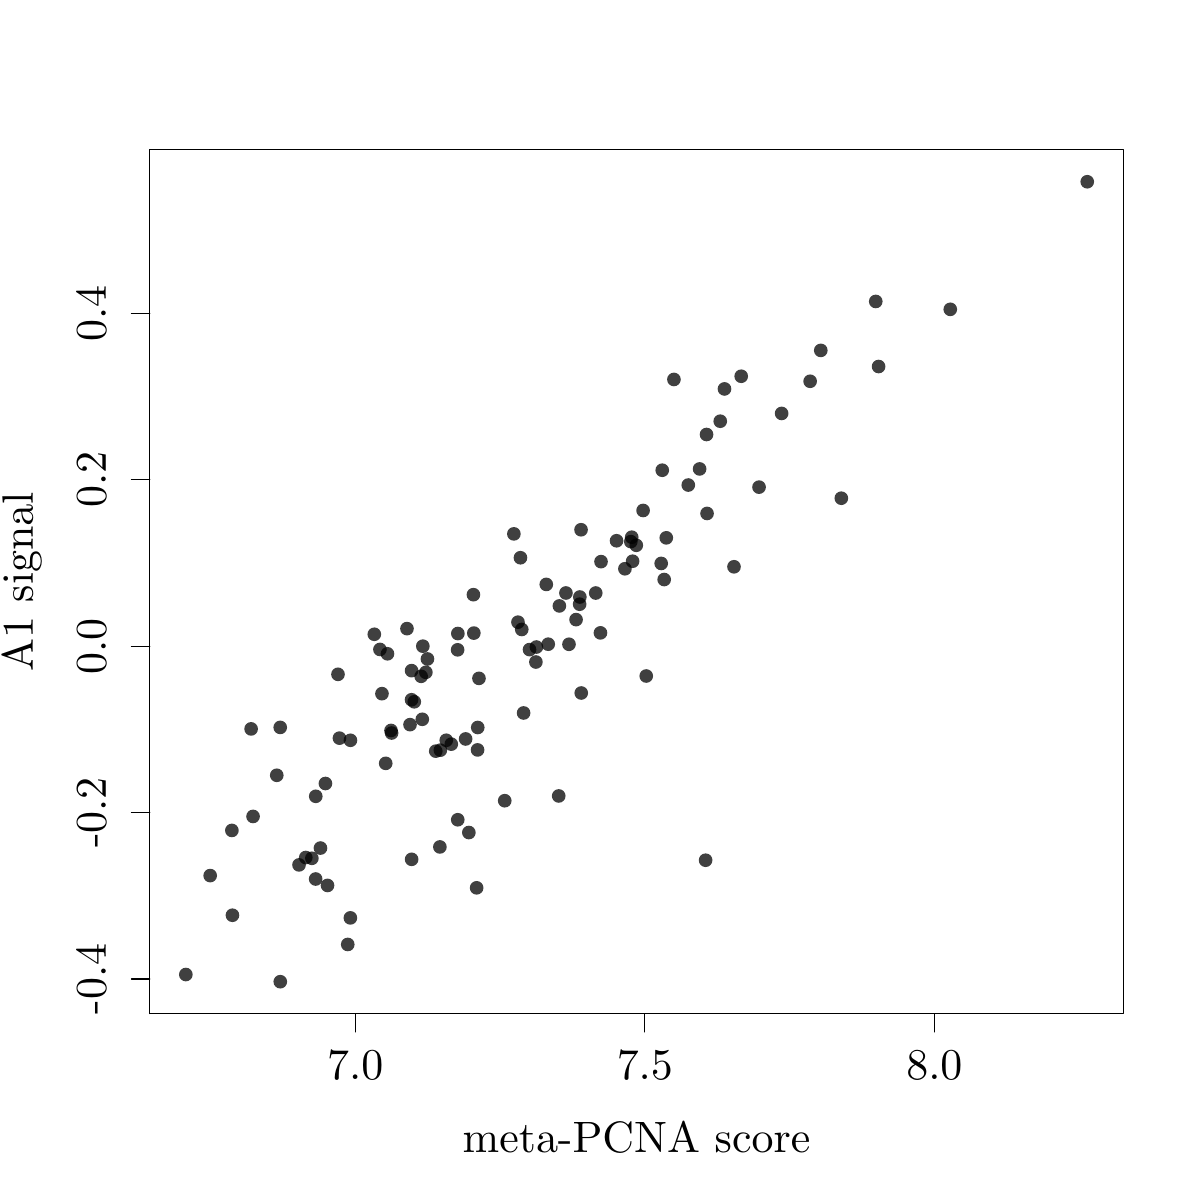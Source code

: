 % Created by tikzDevice version 0.8.1 on 2015-03-21 13:07:38
% !TEX encoding = UTF-8 Unicode
\documentclass[11pt]{memoir}
\nonstopmode

\usepackage{tikz}

\usepackage[active,tightpage,psfixbb]{preview}

\PreviewEnvironment{pgfpicture}

\setlength\PreviewBorder{0pt}

\usepackage{amsmath}
\newcommand{\SweaveOpts}[1]{}  % do not interfere with LaTeX
\newcommand{\SweaveInput}[1]{} % because they are not real TeX commands
\newcommand{\Sexpr}[1]{}       % will only be parsed by R


\usepackage{geometry}
\usepackage{amsmath}
\usepackage{lscape}
\geometry{verbose,tmargin=2.5cm,bmargin=2.5cm,lmargin=2.5cm,rmargin=2.5cm}


\begin{document}

\begin{tikzpicture}[x=1pt,y=1pt]
\definecolor{fillColor}{RGB}{255,255,255}
\path[use as bounding box,fill=fillColor,fill opacity=0.00] (0,0) rectangle (433.62,433.62);
\begin{scope}
\path[clip] ( 54.12, 67.32) rectangle (405.90,379.50);
\definecolor{fillColor}{RGB}{0,0,0}

\path[fill=fillColor,fill opacity=0.75] (392.87,367.94) circle (  2.47);

\path[fill=fillColor,fill opacity=0.75] (255.31,276.61) circle (  2.47);

\path[fill=fillColor,fill opacity=0.75] (135.26,204.42) circle (  2.47);

\path[fill=fillColor,fill opacity=0.75] (169.42,132.78) circle (  2.47);

\path[fill=fillColor,fill opacity=0.75] (100.01,153.47) circle (  2.47);

\path[fill=fillColor,fill opacity=0.75] (233.52,189.34) circle (  2.47);

\path[fill=fillColor,fill opacity=0.75] (171.22,204.85) circle (  2.47);

\path[fill=fillColor,fill opacity=0.75] (148.16,171.77) circle (  2.47);

\path[fill=fillColor,fill opacity=0.75] (261.79,293.08) circle (  2.47);

\path[fill=fillColor,fill opacity=0.75] (232.38,249.16) circle (  2.47);

\path[fill=fillColor,fill opacity=0.75] (238.92,230.02) circle (  2.47);

\path[fill=fillColor,fill opacity=0.75] (202.13,214.67) circle (  2.47);

\path[fill=fillColor,fill opacity=0.75] (159.13,162.55) circle (  2.47);

\path[fill=fillColor,fill opacity=0.75] (204.50,219.34) circle (  2.47);

\path[fill=fillColor,fill opacity=0.75] (265.23,228.81) circle (  2.47);

\path[fill=fillColor,fill opacity=0.75] (228.27,239.50) circle (  2.47);

\path[fill=fillColor,fill opacity=0.75] (189.20,175.99) circle (  2.47);

\path[fill=fillColor,fill opacity=0.75] (182.38,144.28) circle (  2.47);

\path[fill=fillColor,fill opacity=0.75] (243.52,296.50) circle (  2.47);

\path[fill=fillColor,fill opacity=0.75] (205.60,200.81) circle (  2.47);

\path[fill=fillColor,fill opacity=0.75] (148.71,180.76) circle (  2.47);

\path[fill=fillColor,fill opacity=0.75] (191.34,198.88) circle (  2.47);

\path[fill=fillColor,fill opacity=0.75] (201.89,146.00) circle (  2.47);

\path[fill=fillColor,fill opacity=0.75] (248.71,258.35) circle (  2.47);

\path[fill=fillColor,fill opacity=0.75] (304.01,253.59) circle (  2.47);

\path[fill=fillColor,fill opacity=0.75] (172.23,112.80) circle (  2.47);

\path[fill=fillColor,fill opacity=0.75] (296.59,307.00) circle (  2.47);

\path[fill=fillColor,fill opacity=0.75] (317.48,301.17) circle (  2.47);

\path[fill=fillColor,fill opacity=0.75] (267.83,297.66) circle (  2.47);

\path[fill=fillColor,fill opacity=0.75] (187.17,208.79) circle (  2.47);

\path[fill=fillColor,fill opacity=0.75] (152.79,200.12) circle (  2.47);

\path[fill=fillColor,fill opacity=0.75] (254.97,122.78) circle (  2.47);

\path[fill=fillColor,fill opacity=0.75] (227.94,237.90) circle (  2.47);

\path[fill=fillColor,fill opacity=0.75] (255.49,248.08) circle (  2.47);

\path[fill=fillColor,fill opacity=0.75] (148.73,191.28) circle (  2.47);

\path[fill=fillColor,fill opacity=0.75] (141.50,168.74) circle (  2.47);

\path[fill=fillColor,fill opacity=0.75] (148.74,123.10) circle (  2.47);

\path[fill=fillColor,fill opacity=0.75] (154.46,195.50) circle (  2.47);

\path[fill=fillColor,fill opacity=0.75] (209.45,215.29) circle (  2.47);

\path[fill=fillColor,fill opacity=0.75] (110.49,123.75) circle (  2.47);

\path[fill=fillColor,fill opacity=0.75] (240.00,224.20) circle (  2.47);

\path[fill=fillColor,fill opacity=0.75] ( 75.95,117.22) circle (  2.47);

\path[fill=fillColor,fill opacity=0.75] (282.44,284.22) circle (  2.47);

\path[fill=fillColor,fill opacity=0.75] (198.10,200.84) circle (  2.47);

\path[fill=fillColor,fill opacity=0.75] (153.88,190.67) circle (  2.47);

\path[fill=fillColor,fill opacity=0.75] (222.79,238.21) circle (  2.47);

\path[fill=fillColor,fill opacity=0.75] (193.64,194.40) circle (  2.47);

\path[fill=fillColor,fill opacity=0.75] (163.07,164.72) circle (  2.47);

\path[fill=fillColor,fill opacity=0.75] (292.74,295.84) circle (  2.47);

\path[fill=fillColor,fill opacity=0.75] (147.06,206.46) circle (  2.47);

\path[fill=fillColor,fill opacity=0.75] (165.45,204.69) circle (  2.47);

\path[fill=fillColor,fill opacity=0.75] (209.96,242.19) circle (  2.47);

\path[fill=fillColor,fill opacity=0.75] (165.36,198.80) circle (  2.47);

\path[fill=fillColor,fill opacity=0.75] (152.18,189.23) circle (  2.47);

\path[fill=fillColor,fill opacity=0.75] (260.26,281.41) circle (  2.47);

\path[fill=fillColor,fill opacity=0.75] (168.25,166.60) circle (  2.47);

\path[fill=fillColor,fill opacity=0.75] (138.02,182.96) circle (  2.47);

\path[fill=fillColor,fill opacity=0.75] (225.81,228.09) circle (  2.47);

\path[fill=fillColor,fill opacity=0.75] (274.28,257.59) circle (  2.47);

\path[fill=fillColor,fill opacity=0.75] (239.30,263.70) circle (  2.47);

\path[fill=fillColor,fill opacity=0.75] (165.41,137.40) circle (  2.47);

\path[fill=fillColor,fill opacity=0.75] (228.59,230.82) circle (  2.47);

\path[fill=fillColor,fill opacity=0.75] (114.06,115.99) circle (  2.47);

\path[fill=fillColor,fill opacity=0.75] (188.06,232.08) circle (  2.47);

\path[fill=fillColor,fill opacity=0.75] (139.37,157.78) circle (  2.47);

\path[fill=fillColor,fill opacity=0.75] (101.28, 78.88) circle (  2.47);

\path[fill=fillColor,fill opacity=0.75] (122.13,189.95) circle (  2.47);

\path[fill=fillColor,fill opacity=0.75] (193.83,199.81) circle (  2.47);

\path[fill=fillColor,fill opacity=0.75] (210.03,183.20) circle (  2.47);

\path[fill=fillColor,fill opacity=0.75] ( 83.79,133.54) circle (  2.47);

\path[fill=fillColor,fill opacity=0.75] (141.29,169.66) circle (  2.47);

\path[fill=fillColor,fill opacity=0.75] ( 91.44,138.60) circle (  2.47);

\path[fill=fillColor,fill opacity=0.75] (114.10,145.87) circle (  2.47);

\path[fill=fillColor,fill opacity=0.75] (215.27,219.33) circle (  2.47);

\path[fill=fillColor,fill opacity=0.75] (152.59,173.70) circle (  2.47);

\path[fill=fillColor,fill opacity=0.75] (126.61,101.94) circle (  2.47);

\path[fill=fillColor,fill opacity=0.75] (118.35,113.67) circle (  2.47);

\path[fill=fillColor,fill opacity=0.75] (216.97,204.93) circle (  2.47);

\path[fill=fillColor,fill opacity=0.75] ( 90.74,170.23) circle (  2.47);

\path[fill=fillColor,fill opacity=0.75] (137.29,198.94) circle (  2.47);

\path[fill=fillColor,fill opacity=0.75] (229.92,236.58) circle (  2.47);

\path[fill=fillColor,fill opacity=0.75] (117.59,150.50) circle (  2.47);

\path[fill=fillColor,fill opacity=0.75] (240.76,239.27) circle (  2.47);

\path[fill=fillColor,fill opacity=0.75] (209.52,217.89) circle (  2.47);

\path[fill=fillColor,fill opacity=0.75] (158.95,127.58) circle (  2.47);

\path[fill=fillColor,fill opacity=0.75] (197.40,222.44) circle (  2.47);

\path[fill=fillColor,fill opacity=0.75] (126.63,166.11) circle (  2.47);

\path[fill=fillColor,fill opacity=0.75] (101.26,170.77) circle (  2.47);

\path[fill=fillColor,fill opacity=0.75] (185.69,240.70) circle (  2.47);

\path[fill=fillColor,fill opacity=0.75] (108.05,121.09) circle (  2.47);

\path[fill=fillColor,fill opacity=0.75] (343.38,321.84) circle (  2.47);

\path[fill=fillColor,fill opacity=0.75] (122.66,166.89) circle (  2.47);

\path[fill=fillColor,fill opacity=0.75] (171.07,218.73) circle (  2.47);

\path[fill=fillColor,fill opacity=0.75] (173.07,188.49) circle (  2.47);

\path[fill=fillColor,fill opacity=0.75] (217.18,230.67) circle (  2.47);

\path[fill=fillColor,fill opacity=0.75] (157.46,162.19) circle (  2.47);

\path[fill=fillColor,fill opacity=0.75] (112.69,123.47) circle (  2.47);

\path[fill=fillColor,fill opacity=0.75] ( 67.15, 81.47) circle (  2.47);

\path[fill=fillColor,fill opacity=0.75] (252.80,264.17) circle (  2.47);

\path[fill=fillColor,fill opacity=0.75] (188.54,206.16) circle (  2.47);

\path[fill=fillColor,fill opacity=0.75] (149.70,180.02) circle (  2.47);

\path[fill=fillColor,fill opacity=0.75] (208.16,209.72) circle (  2.47);

\path[fill=fillColor,fill opacity=0.75] (172.63,170.74) circle (  2.47);

\path[fill=fillColor,fill opacity=0.75] ( 83.99,102.90) circle (  2.47);

\path[fill=fillColor,fill opacity=0.75] (125.66, 92.34) circle (  2.47);

\path[fill=fillColor,fill opacity=0.75] (115.80,127.17) circle (  2.47);

\path[fill=fillColor,fill opacity=0.75] (161.26,166.12) circle (  2.47);

\path[fill=fillColor,fill opacity=0.75] (172.57,162.64) circle (  2.47);

\path[fill=fillColor,fill opacity=0.75] (140.01,197.37) circle (  2.47);

\path[fill=fillColor,fill opacity=0.75] (316.45,324.69) circle (  2.47);
\end{scope}
\begin{scope}
\path[clip] (  0.00,  0.00) rectangle (433.62,433.62);
\definecolor{drawColor}{RGB}{0,0,0}

\path[draw=drawColor,line width= 0.4pt,line join=round,line cap=round] (128.38, 67.32) -- (337.64, 67.32);

\path[draw=drawColor,line width= 0.4pt,line join=round,line cap=round] (128.38, 67.32) -- (128.38, 60.72);

\path[draw=drawColor,line width= 0.4pt,line join=round,line cap=round] (233.01, 67.32) -- (233.01, 60.72);

\path[draw=drawColor,line width= 0.4pt,line join=round,line cap=round] (337.64, 67.32) -- (337.64, 60.72);

\node[text=drawColor,anchor=base,inner sep=0pt, outer sep=0pt, scale=  1.45] at (128.38, 43.56) {7.0};

\node[text=drawColor,anchor=base,inner sep=0pt, outer sep=0pt, scale=  1.45] at (233.01, 43.56) {7.5};

\node[text=drawColor,anchor=base,inner sep=0pt, outer sep=0pt, scale=  1.45] at (337.64, 43.56) {8.0};

\path[draw=drawColor,line width= 0.4pt,line join=round,line cap=round] ( 54.12, 79.86) -- ( 54.12,320.37);

\path[draw=drawColor,line width= 0.4pt,line join=round,line cap=round] ( 54.12, 79.86) -- ( 47.52, 79.86);

\path[draw=drawColor,line width= 0.4pt,line join=round,line cap=round] ( 54.12,139.99) -- ( 47.52,139.99);

\path[draw=drawColor,line width= 0.4pt,line join=round,line cap=round] ( 54.12,200.12) -- ( 47.52,200.12);

\path[draw=drawColor,line width= 0.4pt,line join=round,line cap=round] ( 54.12,260.24) -- ( 47.52,260.24);

\path[draw=drawColor,line width= 0.4pt,line join=round,line cap=round] ( 54.12,320.37) -- ( 47.52,320.37);

\node[text=drawColor,rotate= 90.00,anchor=base,inner sep=0pt, outer sep=0pt, scale=  1.45] at ( 38.28, 79.86) {-0.4};

\node[text=drawColor,rotate= 90.00,anchor=base,inner sep=0pt, outer sep=0pt, scale=  1.45] at ( 38.28,139.99) {-0.2};

\node[text=drawColor,rotate= 90.00,anchor=base,inner sep=0pt, outer sep=0pt, scale=  1.45] at ( 38.28,200.12) {0.0};

\node[text=drawColor,rotate= 90.00,anchor=base,inner sep=0pt, outer sep=0pt, scale=  1.45] at ( 38.28,260.24) {0.2};

\node[text=drawColor,rotate= 90.00,anchor=base,inner sep=0pt, outer sep=0pt, scale=  1.45] at ( 38.28,320.37) {0.4};

\path[draw=drawColor,line width= 0.4pt,line join=round,line cap=round] ( 54.12, 67.32) --
	(405.90, 67.32) --
	(405.90,379.50) --
	( 54.12,379.50) --
	( 54.12, 67.32);
\end{scope}
\begin{scope}
\path[clip] (  0.00,  0.00) rectangle (433.62,433.62);
\definecolor{drawColor}{RGB}{0,0,0}

\node[text=drawColor,anchor=base,inner sep=0pt, outer sep=0pt, scale=  1.45] at (230.01, 17.16) {meta-PCNA score};

\node[text=drawColor,rotate= 90.00,anchor=base,inner sep=0pt, outer sep=0pt, scale=  1.45] at ( 11.88,223.41) {A1 signal};
\end{scope}
\end{tikzpicture}

\end{document}

